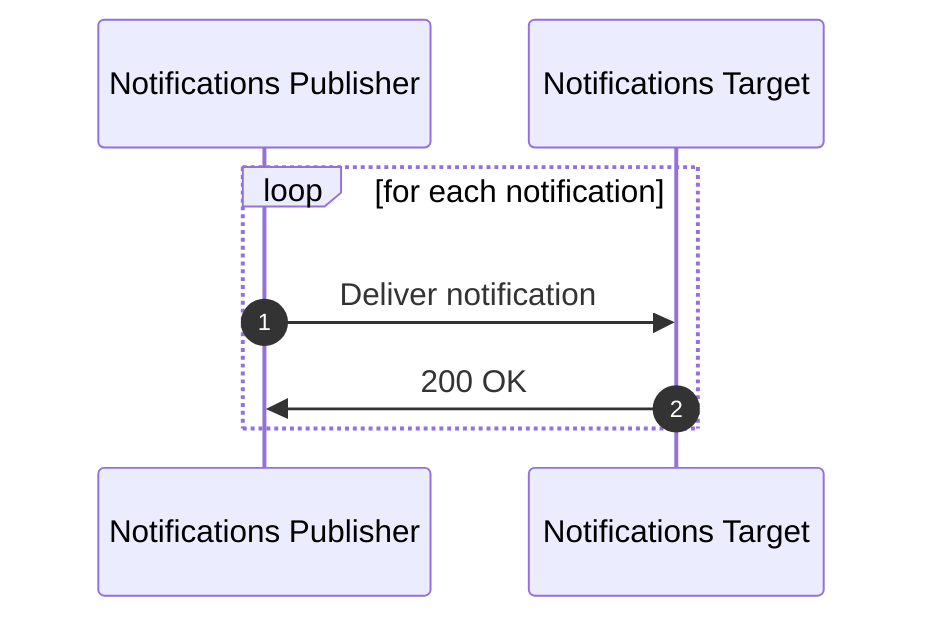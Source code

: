 sequenceDiagram
  autonumber
  participant Notifications Publisher
  participant Notifications Target

  loop for each notification
    Notifications Publisher ->> Notifications Target: Deliver notification
    Notifications Target ->> Notifications Publisher: 200 OK
  end